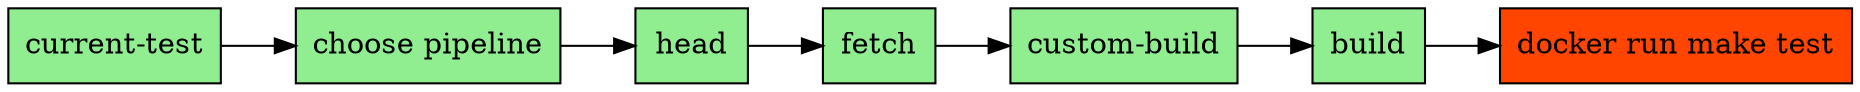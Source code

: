 digraph pipeline {
  node [shape="box"]
  rankdir=LR
  n3 [label="current-test",fillcolor="#90ee90",style="filled"]
  n2 [label="choose pipeline",fillcolor="#90ee90",style="filled"]
  n5 [label="head",fillcolor="#90ee90",style="filled"]
  n4 [label="fetch",fillcolor="#90ee90",style="filled"]
  n1 [label="custom-build",fillcolor="#90ee90",style="filled"]
  n6 [label="build",fillcolor="#90ee90",style="filled"]
  n0 [label="docker run make test",fillcolor="#ff4500",style="filled",tooltip="Failed"]
  n6 -> n0
  n1 -> n6
  n4 -> n1
  n5 -> n4
  n2 -> n5
  n3 -> n2
  }
